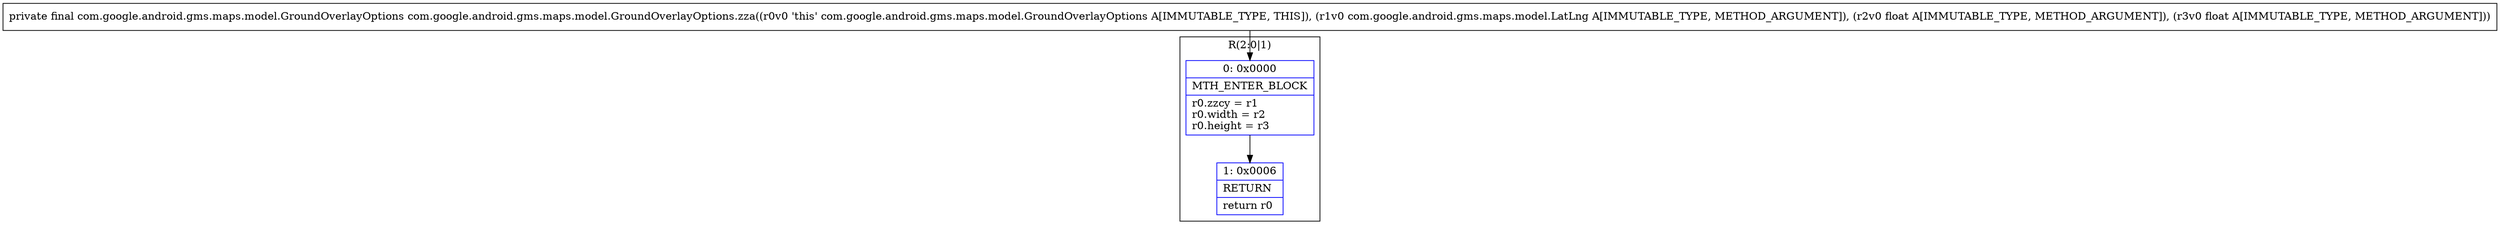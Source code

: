 digraph "CFG forcom.google.android.gms.maps.model.GroundOverlayOptions.zza(Lcom\/google\/android\/gms\/maps\/model\/LatLng;FF)Lcom\/google\/android\/gms\/maps\/model\/GroundOverlayOptions;" {
subgraph cluster_Region_1466007357 {
label = "R(2:0|1)";
node [shape=record,color=blue];
Node_0 [shape=record,label="{0\:\ 0x0000|MTH_ENTER_BLOCK\l|r0.zzcy = r1\lr0.width = r2\lr0.height = r3\l}"];
Node_1 [shape=record,label="{1\:\ 0x0006|RETURN\l|return r0\l}"];
}
MethodNode[shape=record,label="{private final com.google.android.gms.maps.model.GroundOverlayOptions com.google.android.gms.maps.model.GroundOverlayOptions.zza((r0v0 'this' com.google.android.gms.maps.model.GroundOverlayOptions A[IMMUTABLE_TYPE, THIS]), (r1v0 com.google.android.gms.maps.model.LatLng A[IMMUTABLE_TYPE, METHOD_ARGUMENT]), (r2v0 float A[IMMUTABLE_TYPE, METHOD_ARGUMENT]), (r3v0 float A[IMMUTABLE_TYPE, METHOD_ARGUMENT])) }"];
MethodNode -> Node_0;
Node_0 -> Node_1;
}

